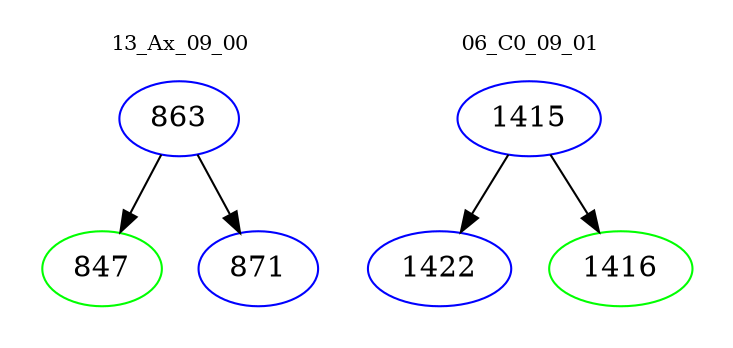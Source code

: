 digraph{
subgraph cluster_0 {
color = white
label = "13_Ax_09_00";
fontsize=10;
T0_863 [label="863", color="blue"]
T0_863 -> T0_847 [color="black"]
T0_847 [label="847", color="green"]
T0_863 -> T0_871 [color="black"]
T0_871 [label="871", color="blue"]
}
subgraph cluster_1 {
color = white
label = "06_C0_09_01";
fontsize=10;
T1_1415 [label="1415", color="blue"]
T1_1415 -> T1_1422 [color="black"]
T1_1422 [label="1422", color="blue"]
T1_1415 -> T1_1416 [color="black"]
T1_1416 [label="1416", color="green"]
}
}
